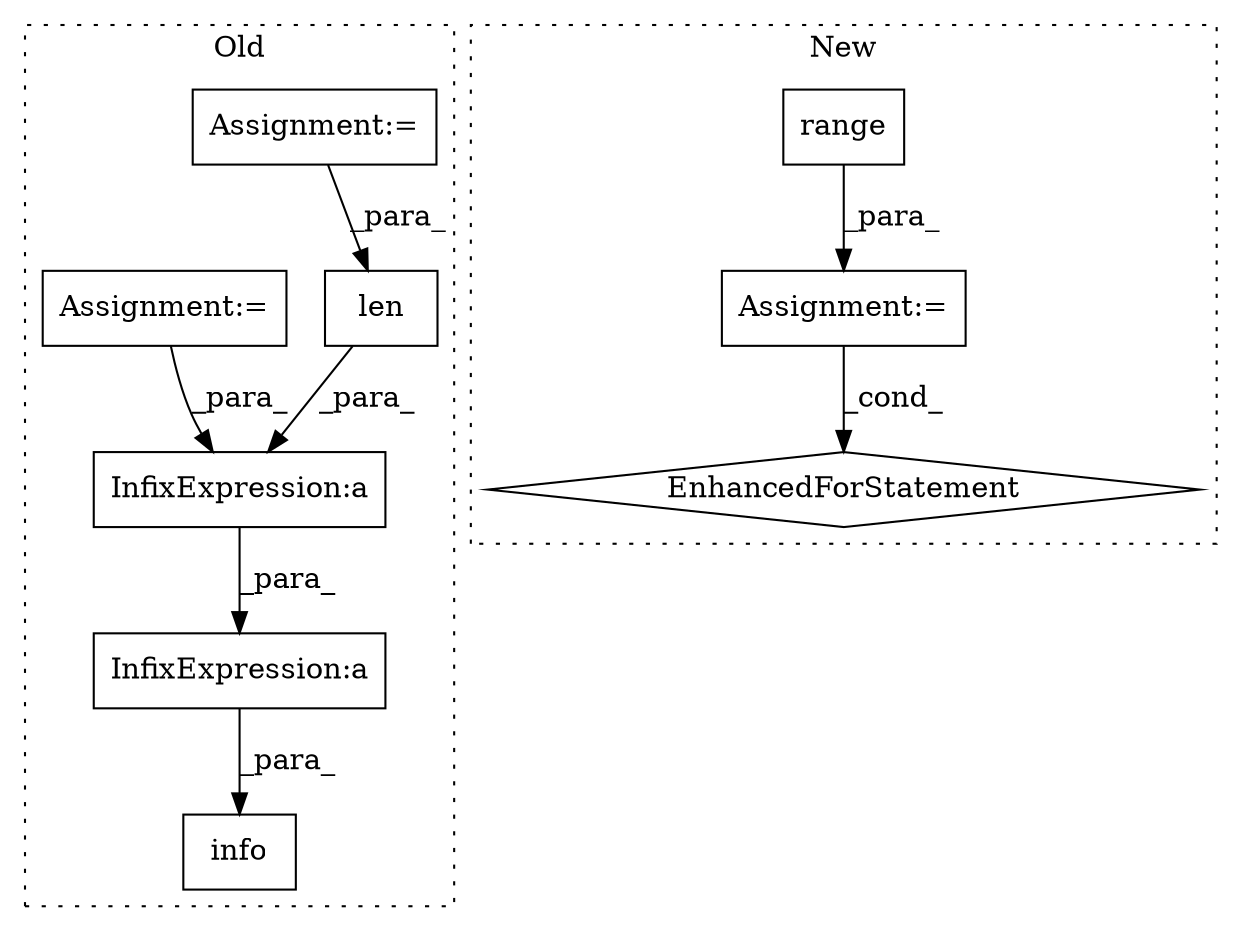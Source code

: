digraph G {
subgraph cluster0 {
1 [label="info" a="32" s="1405,1569" l="5,2" shape="box"];
5 [label="Assignment:=" a="7" s="834" l="1" shape="box"];
6 [label="len" a="32" s="1502,1520" l="4,1" shape="box"];
7 [label="InfixExpression:a" a="27" s="1499" l="3" shape="box"];
8 [label="Assignment:=" a="7" s="376" l="9" shape="box"];
9 [label="InfixExpression:a" a="27" s="1450" l="8" shape="box"];
label = "Old";
style="dotted";
}
subgraph cluster1 {
2 [label="range" a="32" s="1150,1167" l="6,1" shape="box"];
3 [label="Assignment:=" a="7" s="1089,1168" l="53,2" shape="box"];
4 [label="EnhancedForStatement" a="70" s="1089,1168" l="53,2" shape="diamond"];
label = "New";
style="dotted";
}
2 -> 3 [label="_para_"];
3 -> 4 [label="_cond_"];
5 -> 6 [label="_para_"];
6 -> 7 [label="_para_"];
7 -> 9 [label="_para_"];
8 -> 7 [label="_para_"];
9 -> 1 [label="_para_"];
}